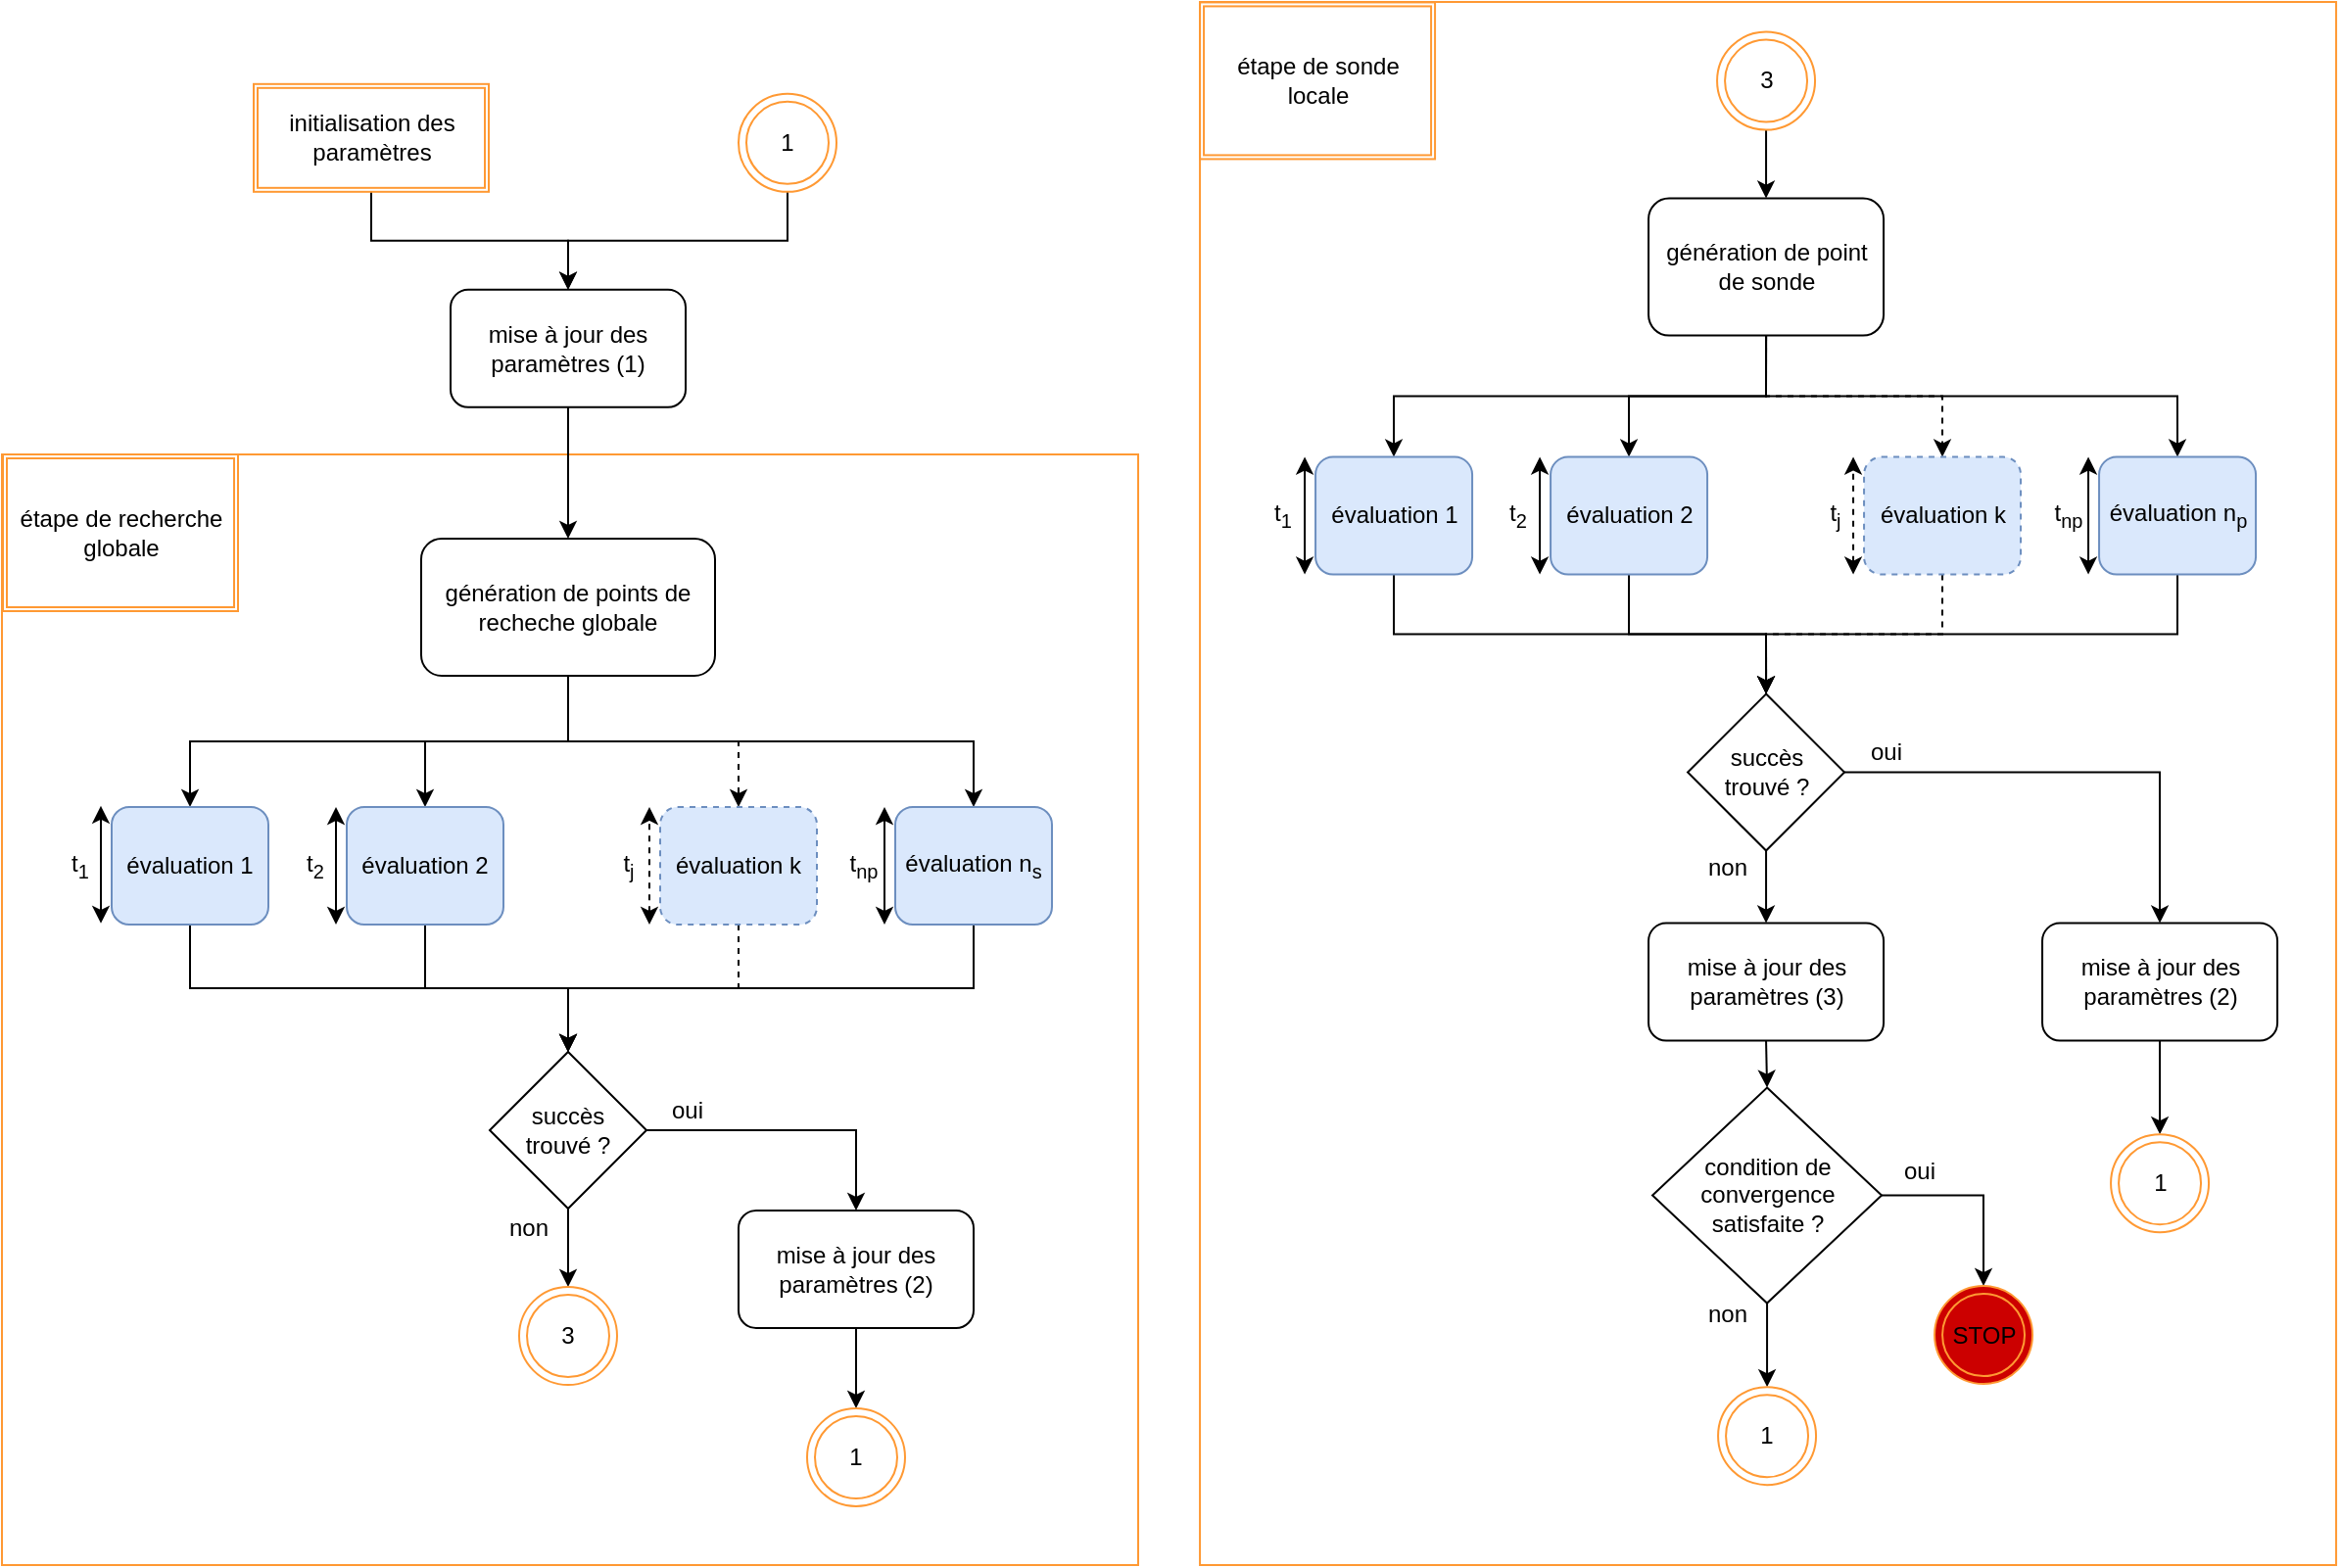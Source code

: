 <mxfile version="11.3.0" type="device" pages="1"><diagram id="hAufWcUh5G9-HBnIqHez" name="Page-1"><mxGraphModel dx="1656" dy="814" grid="1" gridSize="10" guides="1" tooltips="1" connect="1" arrows="1" fold="1" page="1" pageScale="1" pageWidth="827" pageHeight="1169" math="0" shadow="0"><root><mxCell id="0"/><mxCell id="1" parent="0"/><mxCell id="JxIJsmf_BbPx0V0OcOK_-111" value="" style="rounded=1;whiteSpace=wrap;html=1;strokeColor=#FF9933;fillColor=none;arcSize=0;" vertex="1" parent="1"><mxGeometry x="767.529" y="249" width="580" height="798" as="geometry"/></mxCell><mxCell id="JxIJsmf_BbPx0V0OcOK_-110" value="" style="rounded=1;whiteSpace=wrap;html=1;strokeColor=#FF9933;fillColor=none;arcSize=0;" vertex="1" parent="1"><mxGeometry x="156" y="480" width="580" height="567" as="geometry"/></mxCell><mxCell id="JxIJsmf_BbPx0V0OcOK_-3" style="edgeStyle=orthogonalEdgeStyle;rounded=0;orthogonalLoop=1;jettySize=auto;html=1;exitX=0.5;exitY=1;exitDx=0;exitDy=0;" edge="1" parent="1" source="JxIJsmf_BbPx0V0OcOK_-1" target="JxIJsmf_BbPx0V0OcOK_-2"><mxGeometry relative="1" as="geometry"/></mxCell><mxCell id="JxIJsmf_BbPx0V0OcOK_-5" style="edgeStyle=orthogonalEdgeStyle;rounded=0;orthogonalLoop=1;jettySize=auto;html=1;exitX=0.5;exitY=1;exitDx=0;exitDy=0;entryX=0.5;entryY=0;entryDx=0;entryDy=0;" edge="1" parent="1" source="JxIJsmf_BbPx0V0OcOK_-1" target="JxIJsmf_BbPx0V0OcOK_-4"><mxGeometry relative="1" as="geometry"/></mxCell><mxCell id="JxIJsmf_BbPx0V0OcOK_-7" style="edgeStyle=orthogonalEdgeStyle;rounded=0;orthogonalLoop=1;jettySize=auto;html=1;exitX=0.5;exitY=1;exitDx=0;exitDy=0;entryX=0.5;entryY=0;entryDx=0;entryDy=0;" edge="1" parent="1" source="JxIJsmf_BbPx0V0OcOK_-1" target="JxIJsmf_BbPx0V0OcOK_-6"><mxGeometry relative="1" as="geometry"/></mxCell><mxCell id="JxIJsmf_BbPx0V0OcOK_-9" style="edgeStyle=orthogonalEdgeStyle;rounded=0;orthogonalLoop=1;jettySize=auto;html=1;exitX=0.5;exitY=1;exitDx=0;exitDy=0;entryX=0.5;entryY=0;entryDx=0;entryDy=0;dashed=1;" edge="1" parent="1" source="JxIJsmf_BbPx0V0OcOK_-1" target="JxIJsmf_BbPx0V0OcOK_-8"><mxGeometry relative="1" as="geometry"/></mxCell><mxCell id="JxIJsmf_BbPx0V0OcOK_-1" value="génération de points de recheche globale" style="rounded=1;whiteSpace=wrap;html=1;" vertex="1" parent="1"><mxGeometry x="370" y="523" width="150" height="70" as="geometry"/></mxCell><mxCell id="JxIJsmf_BbPx0V0OcOK_-11" style="edgeStyle=orthogonalEdgeStyle;rounded=0;orthogonalLoop=1;jettySize=auto;html=1;exitX=0.5;exitY=1;exitDx=0;exitDy=0;entryX=0.5;entryY=0;entryDx=0;entryDy=0;" edge="1" parent="1" source="JxIJsmf_BbPx0V0OcOK_-2" target="JxIJsmf_BbPx0V0OcOK_-10"><mxGeometry relative="1" as="geometry"/></mxCell><mxCell id="JxIJsmf_BbPx0V0OcOK_-2" value="évaluation 1 " style="rounded=1;whiteSpace=wrap;html=1;fillColor=#dae8fc;strokeColor=#6c8ebf;" vertex="1" parent="1"><mxGeometry x="212" y="660" width="80" height="60" as="geometry"/></mxCell><mxCell id="JxIJsmf_BbPx0V0OcOK_-13" style="edgeStyle=orthogonalEdgeStyle;rounded=0;orthogonalLoop=1;jettySize=auto;html=1;exitX=0.5;exitY=1;exitDx=0;exitDy=0;entryX=0.5;entryY=0;entryDx=0;entryDy=0;" edge="1" parent="1" source="JxIJsmf_BbPx0V0OcOK_-4" target="JxIJsmf_BbPx0V0OcOK_-10"><mxGeometry relative="1" as="geometry"><mxPoint x="452" y="820" as="targetPoint"/></mxGeometry></mxCell><mxCell id="JxIJsmf_BbPx0V0OcOK_-4" value="évaluation 2" style="rounded=1;whiteSpace=wrap;html=1;fillColor=#dae8fc;strokeColor=#6c8ebf;" vertex="1" parent="1"><mxGeometry x="332" y="660" width="80" height="60" as="geometry"/></mxCell><mxCell id="JxIJsmf_BbPx0V0OcOK_-15" style="edgeStyle=orthogonalEdgeStyle;rounded=0;orthogonalLoop=1;jettySize=auto;html=1;exitX=0.5;exitY=1;exitDx=0;exitDy=0;entryX=0.5;entryY=0;entryDx=0;entryDy=0;" edge="1" parent="1" source="JxIJsmf_BbPx0V0OcOK_-6" target="JxIJsmf_BbPx0V0OcOK_-10"><mxGeometry relative="1" as="geometry"/></mxCell><mxCell id="JxIJsmf_BbPx0V0OcOK_-6" value="évaluation n&lt;sub&gt;s&lt;/sub&gt;" style="rounded=1;whiteSpace=wrap;html=1;fillColor=#dae8fc;strokeColor=#6c8ebf;" vertex="1" parent="1"><mxGeometry x="612" y="660" width="80" height="60" as="geometry"/></mxCell><mxCell id="JxIJsmf_BbPx0V0OcOK_-14" style="edgeStyle=orthogonalEdgeStyle;rounded=0;orthogonalLoop=1;jettySize=auto;html=1;exitX=0.5;exitY=1;exitDx=0;exitDy=0;entryX=0.5;entryY=0;entryDx=0;entryDy=0;dashed=1;" edge="1" parent="1" source="JxIJsmf_BbPx0V0OcOK_-8" target="JxIJsmf_BbPx0V0OcOK_-10"><mxGeometry relative="1" as="geometry"/></mxCell><mxCell id="JxIJsmf_BbPx0V0OcOK_-8" value="&lt;font face=&quot;Helvetica&quot;&gt;évaluation k&lt;/font&gt;" style="rounded=1;whiteSpace=wrap;html=1;dashed=1;fontFamily=latex;fillColor=#dae8fc;strokeColor=#6c8ebf;" vertex="1" parent="1"><mxGeometry x="492" y="660" width="80" height="60" as="geometry"/></mxCell><mxCell id="JxIJsmf_BbPx0V0OcOK_-62" style="edgeStyle=orthogonalEdgeStyle;rounded=0;orthogonalLoop=1;jettySize=auto;html=1;exitX=1;exitY=0.5;exitDx=0;exitDy=0;" edge="1" parent="1" source="JxIJsmf_BbPx0V0OcOK_-10" target="JxIJsmf_BbPx0V0OcOK_-52"><mxGeometry relative="1" as="geometry"/></mxCell><mxCell id="JxIJsmf_BbPx0V0OcOK_-116" style="edgeStyle=orthogonalEdgeStyle;rounded=0;orthogonalLoop=1;jettySize=auto;html=1;exitX=0.5;exitY=1;exitDx=0;exitDy=0;entryX=0.5;entryY=0;entryDx=0;entryDy=0;" edge="1" parent="1" source="JxIJsmf_BbPx0V0OcOK_-10" target="JxIJsmf_BbPx0V0OcOK_-115"><mxGeometry relative="1" as="geometry"/></mxCell><mxCell id="JxIJsmf_BbPx0V0OcOK_-10" value="&lt;div&gt;succès &lt;br&gt;&lt;/div&gt;&lt;div&gt;trouvé ?&lt;/div&gt;" style="rhombus;whiteSpace=wrap;html=1;" vertex="1" parent="1"><mxGeometry x="405" y="785" width="80" height="80" as="geometry"/></mxCell><mxCell id="JxIJsmf_BbPx0V0OcOK_-17" style="edgeStyle=orthogonalEdgeStyle;rounded=0;orthogonalLoop=1;jettySize=auto;html=1;exitX=0.5;exitY=1;exitDx=0;exitDy=0;" edge="1" parent="1" source="JxIJsmf_BbPx0V0OcOK_-21" target="JxIJsmf_BbPx0V0OcOK_-22"><mxGeometry relative="1" as="geometry"/></mxCell><mxCell id="JxIJsmf_BbPx0V0OcOK_-18" style="edgeStyle=orthogonalEdgeStyle;rounded=0;orthogonalLoop=1;jettySize=auto;html=1;exitX=0.5;exitY=1;exitDx=0;exitDy=0;entryX=0.5;entryY=0;entryDx=0;entryDy=0;" edge="1" parent="1" source="JxIJsmf_BbPx0V0OcOK_-21" target="JxIJsmf_BbPx0V0OcOK_-23"><mxGeometry relative="1" as="geometry"/></mxCell><mxCell id="JxIJsmf_BbPx0V0OcOK_-19" style="edgeStyle=orthogonalEdgeStyle;rounded=0;orthogonalLoop=1;jettySize=auto;html=1;exitX=0.5;exitY=1;exitDx=0;exitDy=0;entryX=0.5;entryY=0;entryDx=0;entryDy=0;" edge="1" parent="1" source="JxIJsmf_BbPx0V0OcOK_-21" target="JxIJsmf_BbPx0V0OcOK_-24"><mxGeometry relative="1" as="geometry"/></mxCell><mxCell id="JxIJsmf_BbPx0V0OcOK_-20" style="edgeStyle=orthogonalEdgeStyle;rounded=0;orthogonalLoop=1;jettySize=auto;html=1;exitX=0.5;exitY=1;exitDx=0;exitDy=0;entryX=0.5;entryY=0;entryDx=0;entryDy=0;dashed=1;" edge="1" parent="1" source="JxIJsmf_BbPx0V0OcOK_-21" target="JxIJsmf_BbPx0V0OcOK_-25"><mxGeometry relative="1" as="geometry"/></mxCell><mxCell id="JxIJsmf_BbPx0V0OcOK_-21" value="&lt;div&gt;génération de point de sonde&lt;br&gt;&lt;/div&gt;" style="rounded=1;whiteSpace=wrap;html=1;" vertex="1" parent="1"><mxGeometry x="996.529" y="349.286" width="120" height="70" as="geometry"/></mxCell><mxCell id="JxIJsmf_BbPx0V0OcOK_-40" style="edgeStyle=orthogonalEdgeStyle;rounded=0;orthogonalLoop=1;jettySize=auto;html=1;exitX=0.5;exitY=1;exitDx=0;exitDy=0;entryX=0.5;entryY=0;entryDx=0;entryDy=0;" edge="1" parent="1" source="JxIJsmf_BbPx0V0OcOK_-22" target="JxIJsmf_BbPx0V0OcOK_-38"><mxGeometry relative="1" as="geometry"/></mxCell><mxCell id="JxIJsmf_BbPx0V0OcOK_-22" value="évaluation 1 " style="rounded=1;whiteSpace=wrap;html=1;fillColor=#dae8fc;strokeColor=#6c8ebf;" vertex="1" parent="1"><mxGeometry x="826.529" y="481.286" width="80" height="60" as="geometry"/></mxCell><mxCell id="JxIJsmf_BbPx0V0OcOK_-41" style="edgeStyle=orthogonalEdgeStyle;rounded=0;orthogonalLoop=1;jettySize=auto;html=1;exitX=0.5;exitY=1;exitDx=0;exitDy=0;entryX=0.5;entryY=0;entryDx=0;entryDy=0;" edge="1" parent="1" source="JxIJsmf_BbPx0V0OcOK_-23" target="JxIJsmf_BbPx0V0OcOK_-38"><mxGeometry relative="1" as="geometry"><mxPoint x="1053.529" y="601.286" as="targetPoint"/></mxGeometry></mxCell><mxCell id="JxIJsmf_BbPx0V0OcOK_-23" value="évaluation 2" style="rounded=1;whiteSpace=wrap;html=1;fillColor=#dae8fc;strokeColor=#6c8ebf;" vertex="1" parent="1"><mxGeometry x="946.529" y="481.286" width="80" height="60" as="geometry"/></mxCell><mxCell id="JxIJsmf_BbPx0V0OcOK_-43" style="edgeStyle=orthogonalEdgeStyle;rounded=0;orthogonalLoop=1;jettySize=auto;html=1;exitX=0.5;exitY=1;exitDx=0;exitDy=0;entryX=0.5;entryY=0;entryDx=0;entryDy=0;" edge="1" parent="1" source="JxIJsmf_BbPx0V0OcOK_-24" target="JxIJsmf_BbPx0V0OcOK_-38"><mxGeometry relative="1" as="geometry"><mxPoint x="1053.529" y="601.286" as="targetPoint"/></mxGeometry></mxCell><mxCell id="JxIJsmf_BbPx0V0OcOK_-24" value="évaluation n&lt;sub&gt;p&lt;/sub&gt;" style="rounded=1;whiteSpace=wrap;html=1;fillColor=#dae8fc;strokeColor=#6c8ebf;" vertex="1" parent="1"><mxGeometry x="1226.529" y="481.286" width="80" height="60" as="geometry"/></mxCell><mxCell id="JxIJsmf_BbPx0V0OcOK_-42" style="edgeStyle=orthogonalEdgeStyle;rounded=0;orthogonalLoop=1;jettySize=auto;html=1;exitX=0.5;exitY=1;exitDx=0;exitDy=0;entryX=0.5;entryY=0;entryDx=0;entryDy=0;dashed=1;" edge="1" parent="1" source="JxIJsmf_BbPx0V0OcOK_-25" target="JxIJsmf_BbPx0V0OcOK_-38"><mxGeometry relative="1" as="geometry"/></mxCell><mxCell id="JxIJsmf_BbPx0V0OcOK_-25" value="&lt;font face=&quot;Helvetica&quot;&gt;évaluation k&lt;/font&gt;" style="rounded=1;whiteSpace=wrap;html=1;dashed=1;fontFamily=latex;fillColor=#dae8fc;strokeColor=#6c8ebf;" vertex="1" parent="1"><mxGeometry x="1106.529" y="481.286" width="80" height="60" as="geometry"/></mxCell><mxCell id="JxIJsmf_BbPx0V0OcOK_-36" value="non" style="text;html=1;strokeColor=none;fillColor=none;align=center;verticalAlign=middle;whiteSpace=wrap;rounded=0;" vertex="1" parent="1"><mxGeometry x="405" y="865" width="40" height="20" as="geometry"/></mxCell><mxCell id="JxIJsmf_BbPx0V0OcOK_-71" style="edgeStyle=orthogonalEdgeStyle;rounded=0;orthogonalLoop=1;jettySize=auto;html=1;exitX=1;exitY=0.5;exitDx=0;exitDy=0;entryX=0.5;entryY=0;entryDx=0;entryDy=0;" edge="1" parent="1" source="JxIJsmf_BbPx0V0OcOK_-38" target="JxIJsmf_BbPx0V0OcOK_-69"><mxGeometry relative="1" as="geometry"/></mxCell><mxCell id="JxIJsmf_BbPx0V0OcOK_-72" style="edgeStyle=orthogonalEdgeStyle;rounded=0;orthogonalLoop=1;jettySize=auto;html=1;exitX=0.5;exitY=1;exitDx=0;exitDy=0;entryX=0.5;entryY=0;entryDx=0;entryDy=0;" edge="1" parent="1" source="JxIJsmf_BbPx0V0OcOK_-38" target="JxIJsmf_BbPx0V0OcOK_-51"><mxGeometry relative="1" as="geometry"/></mxCell><mxCell id="JxIJsmf_BbPx0V0OcOK_-38" value="&lt;div&gt;succès &lt;br&gt;&lt;/div&gt;&lt;div&gt;trouvé ?&lt;/div&gt;" style="rhombus;whiteSpace=wrap;html=1;" vertex="1" parent="1"><mxGeometry x="1016.529" y="602.286" width="80" height="80" as="geometry"/></mxCell><mxCell id="JxIJsmf_BbPx0V0OcOK_-48" value="oui" style="text;html=1;strokeColor=none;fillColor=none;align=center;verticalAlign=middle;whiteSpace=wrap;rounded=0;" vertex="1" parent="1"><mxGeometry x="1097.529" y="622.286" width="40" height="20" as="geometry"/></mxCell><mxCell id="JxIJsmf_BbPx0V0OcOK_-130" style="edgeStyle=orthogonalEdgeStyle;rounded=0;orthogonalLoop=1;jettySize=auto;html=1;exitX=0.5;exitY=1;exitDx=0;exitDy=0;entryX=0.5;entryY=0;entryDx=0;entryDy=0;" edge="1" parent="1" source="JxIJsmf_BbPx0V0OcOK_-50" target="JxIJsmf_BbPx0V0OcOK_-129"><mxGeometry relative="1" as="geometry"/></mxCell><mxCell id="JxIJsmf_BbPx0V0OcOK_-136" style="edgeStyle=orthogonalEdgeStyle;rounded=0;orthogonalLoop=1;jettySize=auto;html=1;exitX=1;exitY=0.5;exitDx=0;exitDy=0;entryX=0.5;entryY=0;entryDx=0;entryDy=0;" edge="1" parent="1" source="JxIJsmf_BbPx0V0OcOK_-50" target="JxIJsmf_BbPx0V0OcOK_-75"><mxGeometry relative="1" as="geometry"/></mxCell><mxCell id="JxIJsmf_BbPx0V0OcOK_-50" value="condition de convergence satisfaite ?" style="rhombus;whiteSpace=wrap;html=1;" vertex="1" parent="1"><mxGeometry x="998.529" y="803.286" width="117" height="110" as="geometry"/></mxCell><mxCell id="JxIJsmf_BbPx0V0OcOK_-77" style="edgeStyle=orthogonalEdgeStyle;rounded=0;orthogonalLoop=1;jettySize=auto;html=1;exitX=0.5;exitY=1;exitDx=0;exitDy=0;entryX=0.5;entryY=0;entryDx=0;entryDy=0;" edge="1" parent="1" source="JxIJsmf_BbPx0V0OcOK_-51" target="JxIJsmf_BbPx0V0OcOK_-50"><mxGeometry relative="1" as="geometry"/></mxCell><mxCell id="JxIJsmf_BbPx0V0OcOK_-51" value="mise à jour des paramètres (3)" style="rounded=1;whiteSpace=wrap;html=1;fillColor=none;" vertex="1" parent="1"><mxGeometry x="996.529" y="719.286" width="120" height="60" as="geometry"/></mxCell><mxCell id="JxIJsmf_BbPx0V0OcOK_-123" style="edgeStyle=orthogonalEdgeStyle;rounded=0;orthogonalLoop=1;jettySize=auto;html=1;exitX=0.5;exitY=1;exitDx=0;exitDy=0;entryX=0.5;entryY=0;entryDx=0;entryDy=0;" edge="1" parent="1" source="JxIJsmf_BbPx0V0OcOK_-52" target="JxIJsmf_BbPx0V0OcOK_-122"><mxGeometry relative="1" as="geometry"/></mxCell><mxCell id="JxIJsmf_BbPx0V0OcOK_-52" value="mise à jour des paramètres (2)" style="rounded=1;whiteSpace=wrap;html=1;fillColor=none;" vertex="1" parent="1"><mxGeometry x="532" y="866" width="120" height="60" as="geometry"/></mxCell><mxCell id="JxIJsmf_BbPx0V0OcOK_-137" style="edgeStyle=orthogonalEdgeStyle;rounded=0;orthogonalLoop=1;jettySize=auto;html=1;exitX=0.5;exitY=1;exitDx=0;exitDy=0;entryX=0.5;entryY=0;entryDx=0;entryDy=0;" edge="1" parent="1" source="JxIJsmf_BbPx0V0OcOK_-57" target="JxIJsmf_BbPx0V0OcOK_-1"><mxGeometry relative="1" as="geometry"/></mxCell><mxCell id="JxIJsmf_BbPx0V0OcOK_-57" value="mise à jour des paramètres (1)" style="rounded=1;whiteSpace=wrap;html=1;" vertex="1" parent="1"><mxGeometry x="385" y="395.912" width="120" height="60" as="geometry"/></mxCell><mxCell id="JxIJsmf_BbPx0V0OcOK_-67" value="oui" style="text;html=1;strokeColor=none;fillColor=none;align=center;verticalAlign=middle;whiteSpace=wrap;rounded=0;" vertex="1" parent="1"><mxGeometry x="486" y="805" width="40" height="20" as="geometry"/></mxCell><mxCell id="JxIJsmf_BbPx0V0OcOK_-128" style="edgeStyle=orthogonalEdgeStyle;rounded=0;orthogonalLoop=1;jettySize=auto;html=1;exitX=0.5;exitY=1;exitDx=0;exitDy=0;entryX=0.5;entryY=0;entryDx=0;entryDy=0;" edge="1" parent="1" source="JxIJsmf_BbPx0V0OcOK_-69" target="JxIJsmf_BbPx0V0OcOK_-127"><mxGeometry relative="1" as="geometry"/></mxCell><mxCell id="JxIJsmf_BbPx0V0OcOK_-69" value="mise à jour des paramètres (2)" style="rounded=1;whiteSpace=wrap;html=1;fillColor=none;" vertex="1" parent="1"><mxGeometry x="1197.529" y="719.286" width="120" height="60" as="geometry"/></mxCell><mxCell id="JxIJsmf_BbPx0V0OcOK_-73" value="non" style="text;html=1;strokeColor=none;fillColor=none;align=center;verticalAlign=middle;whiteSpace=wrap;rounded=0;" vertex="1" parent="1"><mxGeometry x="1016.529" y="681.286" width="40" height="20" as="geometry"/></mxCell><mxCell id="JxIJsmf_BbPx0V0OcOK_-74" value="oui" style="text;html=1;strokeColor=none;fillColor=none;align=center;verticalAlign=middle;whiteSpace=wrap;rounded=0;" vertex="1" parent="1"><mxGeometry x="1114.529" y="836.286" width="40" height="20" as="geometry"/></mxCell><mxCell id="JxIJsmf_BbPx0V0OcOK_-75" value="STOP" style="ellipse;shape=doubleEllipse;whiteSpace=wrap;html=1;aspect=fixed;fillColor=#CC0000;strokeColor=#FF9933;" vertex="1" parent="1"><mxGeometry x="1142.529" y="904.5" width="50" height="50" as="geometry"/></mxCell><mxCell id="JxIJsmf_BbPx0V0OcOK_-82" value="non" style="text;html=1;strokeColor=none;fillColor=none;align=center;verticalAlign=middle;whiteSpace=wrap;rounded=0;" vertex="1" parent="1"><mxGeometry x="1016.529" y="909.286" width="40" height="20" as="geometry"/></mxCell><mxCell id="JxIJsmf_BbPx0V0OcOK_-85" value="" style="endArrow=classic;startArrow=classic;html=1;" edge="1" parent="1"><mxGeometry width="50" height="50" relative="1" as="geometry"><mxPoint x="821.029" y="541.286" as="sourcePoint"/><mxPoint x="821.029" y="481.286" as="targetPoint"/></mxGeometry></mxCell><mxCell id="JxIJsmf_BbPx0V0OcOK_-91" value="" style="endArrow=classic;startArrow=classic;html=1;" edge="1" parent="1"><mxGeometry width="50" height="50" relative="1" as="geometry"><mxPoint x="941.029" y="541.286" as="sourcePoint"/><mxPoint x="941.029" y="481.286" as="targetPoint"/></mxGeometry></mxCell><mxCell id="JxIJsmf_BbPx0V0OcOK_-92" value="" style="endArrow=classic;startArrow=classic;html=1;dashed=1;" edge="1" parent="1"><mxGeometry width="50" height="50" relative="1" as="geometry"><mxPoint x="1101.029" y="541.286" as="sourcePoint"/><mxPoint x="1101.029" y="481.286" as="targetPoint"/></mxGeometry></mxCell><mxCell id="JxIJsmf_BbPx0V0OcOK_-93" value="" style="endArrow=classic;startArrow=classic;html=1;" edge="1" parent="1"><mxGeometry width="50" height="50" relative="1" as="geometry"><mxPoint x="1221.029" y="541.286" as="sourcePoint"/><mxPoint x="1221.029" y="481.286" as="targetPoint"/></mxGeometry></mxCell><mxCell id="JxIJsmf_BbPx0V0OcOK_-94" value="" style="endArrow=classic;startArrow=classic;html=1;" edge="1" parent="1"><mxGeometry width="50" height="50" relative="1" as="geometry"><mxPoint x="206.5" y="719.429" as="sourcePoint"/><mxPoint x="206.5" y="659.429" as="targetPoint"/></mxGeometry></mxCell><mxCell id="JxIJsmf_BbPx0V0OcOK_-95" value="" style="endArrow=classic;startArrow=classic;html=1;" edge="1" parent="1"><mxGeometry width="50" height="50" relative="1" as="geometry"><mxPoint x="326.5" y="720" as="sourcePoint"/><mxPoint x="326.5" y="660" as="targetPoint"/></mxGeometry></mxCell><mxCell id="JxIJsmf_BbPx0V0OcOK_-96" value="" style="endArrow=classic;startArrow=classic;html=1;dashed=1;" edge="1" parent="1"><mxGeometry width="50" height="50" relative="1" as="geometry"><mxPoint x="486.5" y="720" as="sourcePoint"/><mxPoint x="486.5" y="660" as="targetPoint"/></mxGeometry></mxCell><mxCell id="JxIJsmf_BbPx0V0OcOK_-97" value="" style="endArrow=classic;startArrow=classic;html=1;" edge="1" parent="1"><mxGeometry width="50" height="50" relative="1" as="geometry"><mxPoint x="606.5" y="720" as="sourcePoint"/><mxPoint x="606.5" y="660" as="targetPoint"/></mxGeometry></mxCell><mxCell id="JxIJsmf_BbPx0V0OcOK_-99" value="t&lt;sub&gt;1&lt;/sub&gt;" style="text;html=1;strokeColor=none;fillColor=none;align=center;verticalAlign=middle;whiteSpace=wrap;rounded=0;" vertex="1" parent="1"><mxGeometry x="800.029" y="501.286" width="20" height="20" as="geometry"/></mxCell><mxCell id="JxIJsmf_BbPx0V0OcOK_-100" value="t&lt;sub&gt;2&lt;/sub&gt;" style="text;html=1;strokeColor=none;fillColor=none;align=center;verticalAlign=middle;whiteSpace=wrap;rounded=0;" vertex="1" parent="1"><mxGeometry x="920.029" y="501.286" width="20" height="20" as="geometry"/></mxCell><mxCell id="JxIJsmf_BbPx0V0OcOK_-101" value="t&lt;sub&gt;j&lt;/sub&gt;" style="text;html=1;strokeColor=none;fillColor=none;align=center;verticalAlign=middle;whiteSpace=wrap;rounded=0;" vertex="1" parent="1"><mxGeometry x="1081.529" y="501.286" width="20" height="20" as="geometry"/></mxCell><mxCell id="JxIJsmf_BbPx0V0OcOK_-102" value="t&lt;sub&gt;np&lt;/sub&gt;" style="text;html=1;strokeColor=none;fillColor=none;align=center;verticalAlign=middle;whiteSpace=wrap;rounded=0;" vertex="1" parent="1"><mxGeometry x="1200.529" y="501.286" width="20" height="20" as="geometry"/></mxCell><mxCell id="JxIJsmf_BbPx0V0OcOK_-103" value="t&lt;sub&gt;1&lt;/sub&gt;" style="text;html=1;strokeColor=none;fillColor=none;align=center;verticalAlign=middle;whiteSpace=wrap;rounded=0;" vertex="1" parent="1"><mxGeometry x="185.5" y="679.929" width="20" height="20" as="geometry"/></mxCell><mxCell id="JxIJsmf_BbPx0V0OcOK_-104" value="t&lt;sub&gt;2&lt;/sub&gt;" style="text;html=1;strokeColor=none;fillColor=none;align=center;verticalAlign=middle;whiteSpace=wrap;rounded=0;" vertex="1" parent="1"><mxGeometry x="305.5" y="679.929" width="20" height="20" as="geometry"/></mxCell><mxCell id="JxIJsmf_BbPx0V0OcOK_-105" value="t&lt;sub&gt;j&lt;/sub&gt;" style="text;html=1;strokeColor=none;fillColor=none;align=center;verticalAlign=middle;whiteSpace=wrap;rounded=0;" vertex="1" parent="1"><mxGeometry x="466" y="679.929" width="20" height="20" as="geometry"/></mxCell><mxCell id="JxIJsmf_BbPx0V0OcOK_-106" value="t&lt;sub&gt;np&lt;/sub&gt;" style="text;html=1;strokeColor=none;fillColor=none;align=center;verticalAlign=middle;whiteSpace=wrap;rounded=0;" vertex="1" parent="1"><mxGeometry x="586" y="679.929" width="20" height="20" as="geometry"/></mxCell><mxCell id="JxIJsmf_BbPx0V0OcOK_-112" value="étape de recherche globale" style="shape=ext;double=1;rounded=1;whiteSpace=wrap;html=1;strokeColor=#FF9933;fillColor=none;arcSize=0;" vertex="1" parent="1"><mxGeometry x="156.5" y="480" width="120" height="80" as="geometry"/></mxCell><mxCell id="JxIJsmf_BbPx0V0OcOK_-113" value="étape de sonde locale" style="shape=ext;double=1;rounded=1;whiteSpace=wrap;html=1;strokeColor=#FF9933;fillColor=none;arcSize=0;" vertex="1" parent="1"><mxGeometry x="767.529" y="249.214" width="120" height="80" as="geometry"/></mxCell><mxCell id="JxIJsmf_BbPx0V0OcOK_-115" value="3" style="ellipse;shape=doubleEllipse;whiteSpace=wrap;html=1;aspect=fixed;strokeColor=#FF9933;fillColor=none;" vertex="1" parent="1"><mxGeometry x="420" y="905" width="50" height="50" as="geometry"/></mxCell><mxCell id="JxIJsmf_BbPx0V0OcOK_-118" style="edgeStyle=orthogonalEdgeStyle;rounded=0;orthogonalLoop=1;jettySize=auto;html=1;exitX=0.5;exitY=1;exitDx=0;exitDy=0;entryX=0.5;entryY=0;entryDx=0;entryDy=0;" edge="1" parent="1" source="JxIJsmf_BbPx0V0OcOK_-117" target="JxIJsmf_BbPx0V0OcOK_-21"><mxGeometry relative="1" as="geometry"/></mxCell><mxCell id="JxIJsmf_BbPx0V0OcOK_-117" value="3" style="ellipse;shape=doubleEllipse;whiteSpace=wrap;html=1;aspect=fixed;strokeColor=#FF9933;fillColor=none;" vertex="1" parent="1"><mxGeometry x="1031.529" y="264.286" width="50" height="50" as="geometry"/></mxCell><mxCell id="JxIJsmf_BbPx0V0OcOK_-124" style="edgeStyle=orthogonalEdgeStyle;rounded=0;orthogonalLoop=1;jettySize=auto;html=1;exitX=0.5;exitY=1;exitDx=0;exitDy=0;entryX=0.5;entryY=0;entryDx=0;entryDy=0;" edge="1" parent="1" source="JxIJsmf_BbPx0V0OcOK_-119" target="JxIJsmf_BbPx0V0OcOK_-57"><mxGeometry relative="1" as="geometry"/></mxCell><mxCell id="JxIJsmf_BbPx0V0OcOK_-119" value="1" style="ellipse;shape=doubleEllipse;whiteSpace=wrap;html=1;aspect=fixed;strokeColor=#FF9933;fillColor=none;" vertex="1" parent="1"><mxGeometry x="532" y="295.912" width="50" height="50" as="geometry"/></mxCell><mxCell id="JxIJsmf_BbPx0V0OcOK_-122" value="1" style="ellipse;shape=doubleEllipse;whiteSpace=wrap;html=1;aspect=fixed;strokeColor=#FF9933;fillColor=none;" vertex="1" parent="1"><mxGeometry x="567" y="967" width="50" height="50" as="geometry"/></mxCell><mxCell id="JxIJsmf_BbPx0V0OcOK_-126" style="edgeStyle=orthogonalEdgeStyle;rounded=0;orthogonalLoop=1;jettySize=auto;html=1;exitX=0.5;exitY=1;exitDx=0;exitDy=0;entryX=0.5;entryY=0;entryDx=0;entryDy=0;" edge="1" parent="1" source="JxIJsmf_BbPx0V0OcOK_-125" target="JxIJsmf_BbPx0V0OcOK_-57"><mxGeometry relative="1" as="geometry"/></mxCell><mxCell id="JxIJsmf_BbPx0V0OcOK_-125" value="initialisation des paramètres" style="shape=ext;double=1;rounded=0;whiteSpace=wrap;html=1;strokeColor=#FF9933;fillColor=none;" vertex="1" parent="1"><mxGeometry x="284.5" y="290.912" width="120" height="55" as="geometry"/></mxCell><mxCell id="JxIJsmf_BbPx0V0OcOK_-127" value="1" style="ellipse;shape=doubleEllipse;whiteSpace=wrap;html=1;aspect=fixed;strokeColor=#FF9933;fillColor=none;" vertex="1" parent="1"><mxGeometry x="1232.529" y="827.071" width="50" height="50" as="geometry"/></mxCell><mxCell id="JxIJsmf_BbPx0V0OcOK_-129" value="1" style="ellipse;shape=doubleEllipse;whiteSpace=wrap;html=1;aspect=fixed;strokeColor=#FF9933;fillColor=none;" vertex="1" parent="1"><mxGeometry x="1032.029" y="956.071" width="50" height="50" as="geometry"/></mxCell></root></mxGraphModel></diagram></mxfile>